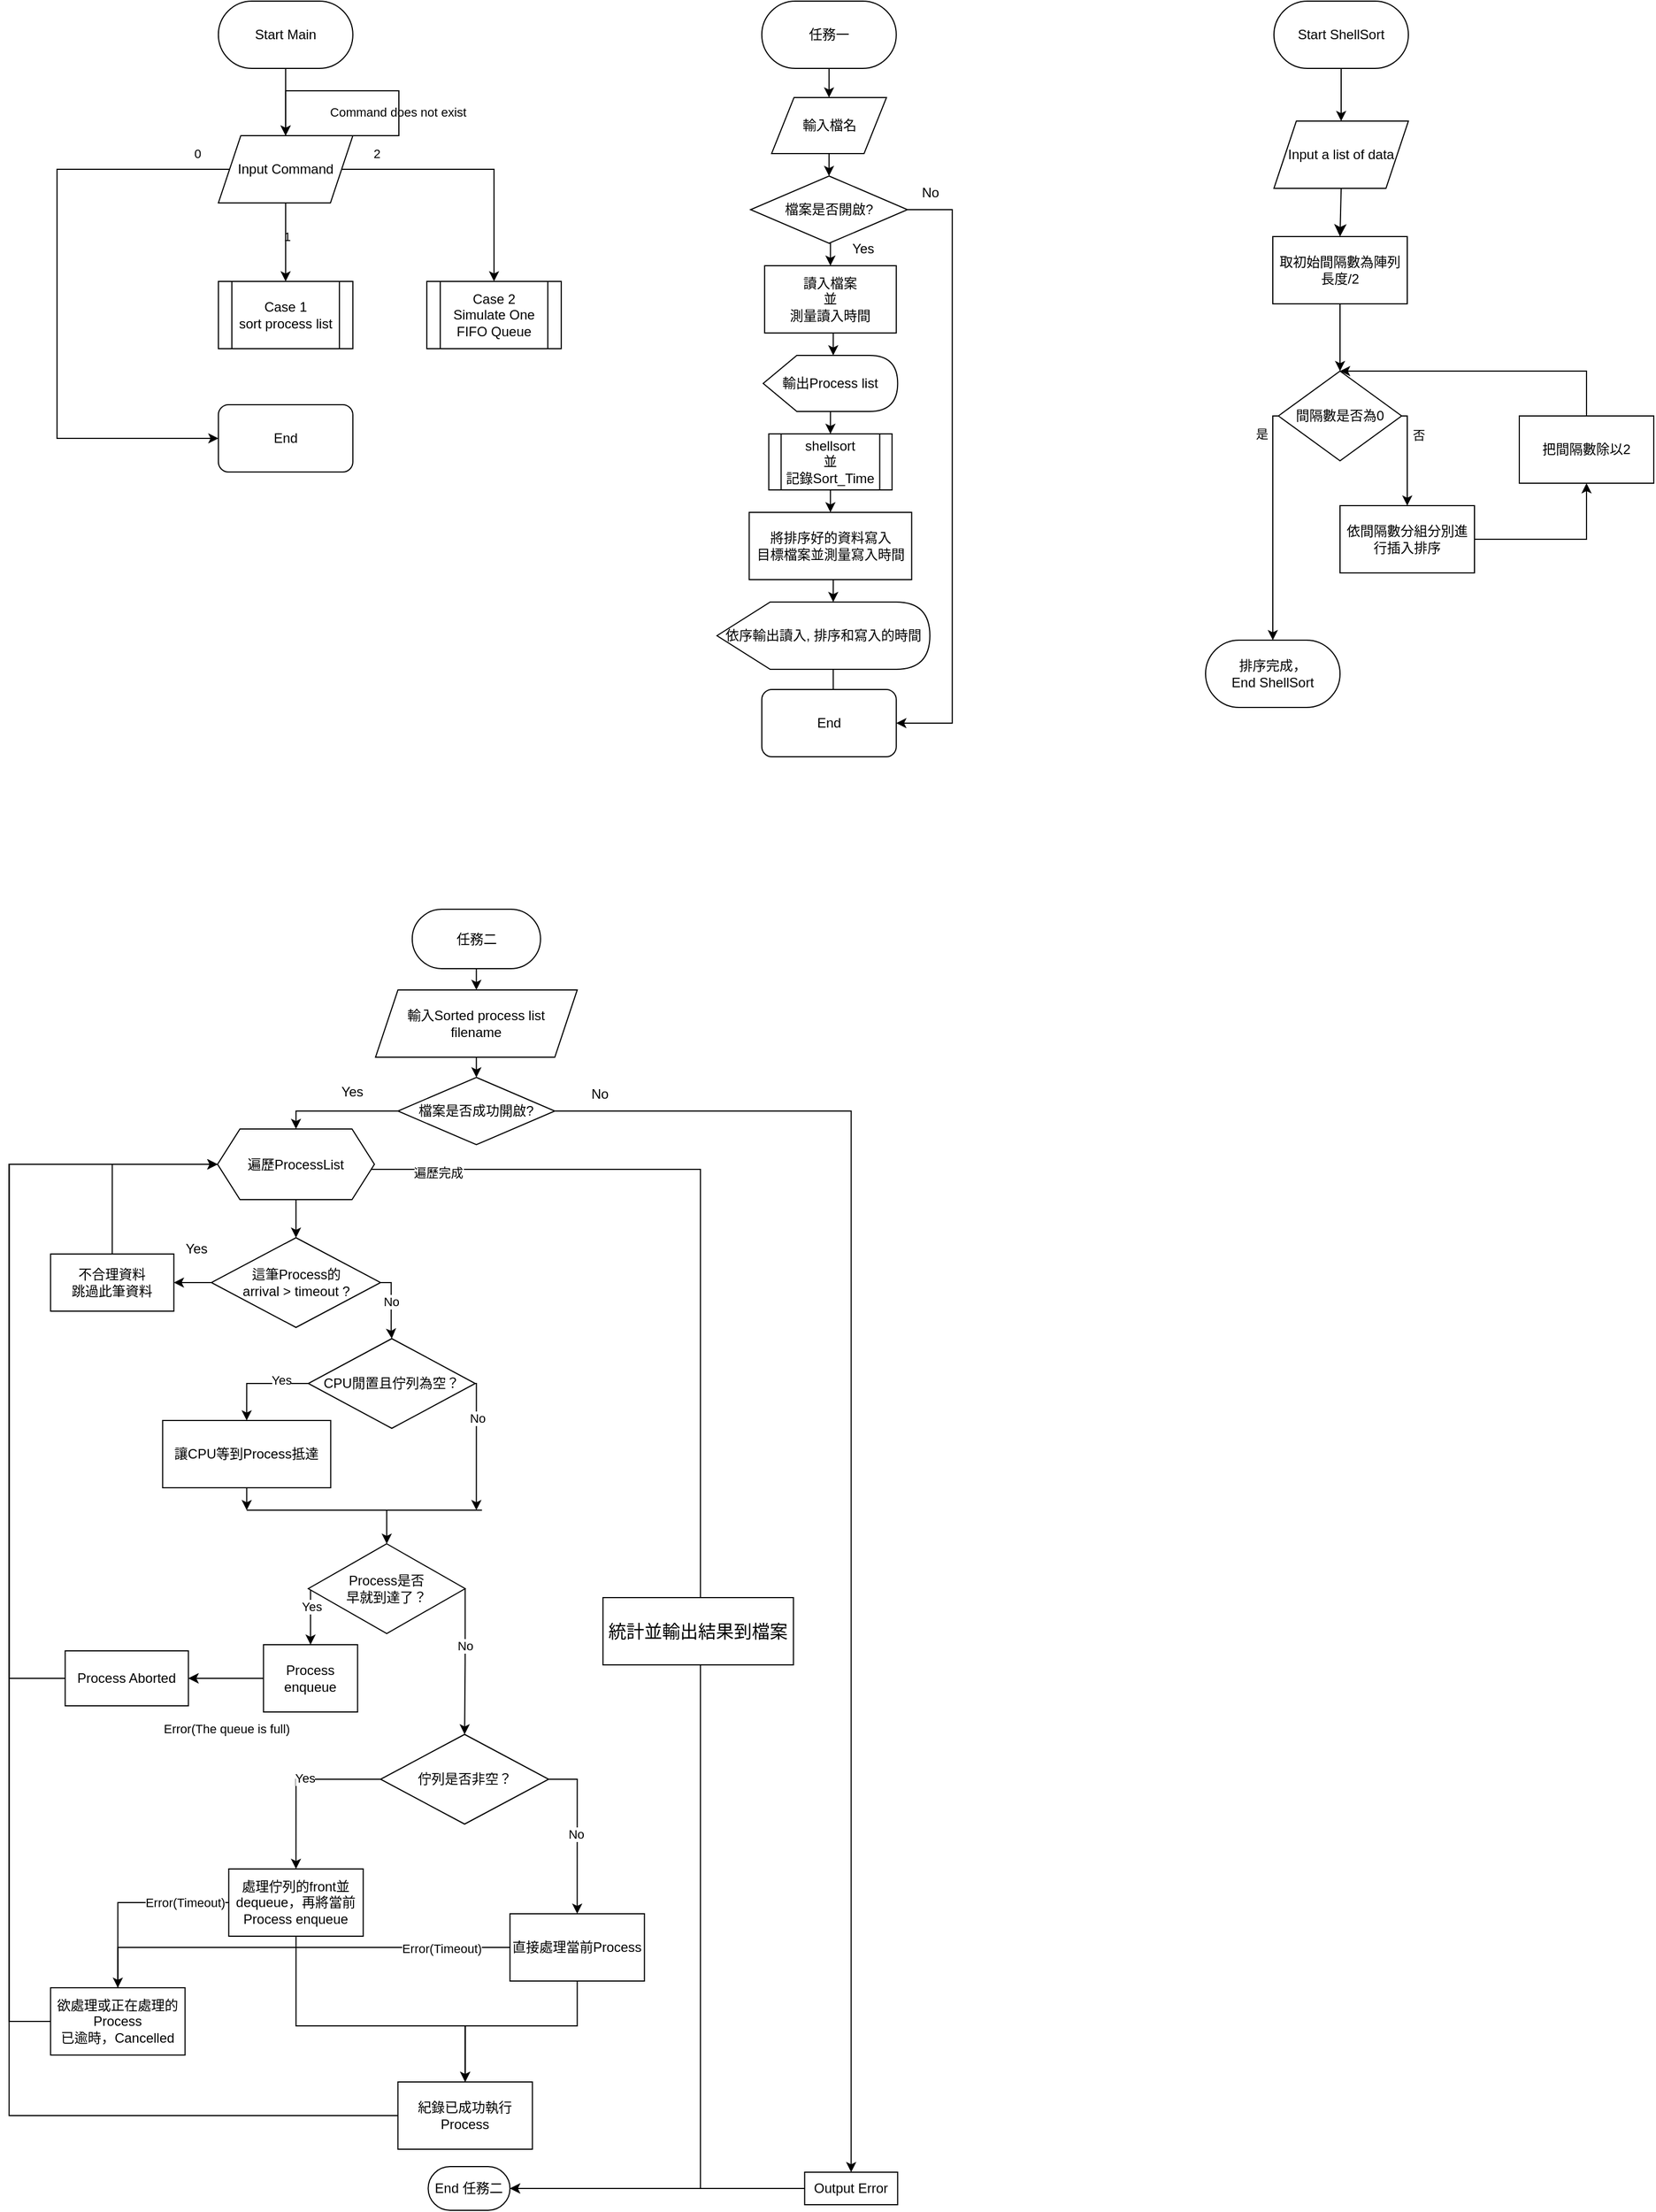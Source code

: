 <mxfile version="22.1.4" type="github">
  <diagram name="第 1 页" id="E0AtgV7Ir-Fn50yhCpMO">
    <mxGraphModel dx="1480" dy="-483" grid="1" gridSize="10" guides="1" tooltips="1" connect="1" arrows="1" fold="1" page="1" pageScale="1" pageWidth="827" pageHeight="1169" math="0" shadow="0">
      <root>
        <mxCell id="0" />
        <mxCell id="1" parent="0" />
        <mxCell id="-Pc0Nn8J1ObWVPzZ8QN1-1" style="edgeStyle=orthogonalEdgeStyle;rounded=0;orthogonalLoop=1;jettySize=auto;html=1;entryX=0.5;entryY=0;entryDx=0;entryDy=0;labelBackgroundColor=none;fontColor=default;" parent="1" source="-Pc0Nn8J1ObWVPzZ8QN1-2" target="-Pc0Nn8J1ObWVPzZ8QN1-7" edge="1">
          <mxGeometry relative="1" as="geometry" />
        </mxCell>
        <mxCell id="-Pc0Nn8J1ObWVPzZ8QN1-2" value="Start Main" style="rounded=1;whiteSpace=wrap;html=1;arcSize=50;labelBackgroundColor=none;" parent="1" vertex="1">
          <mxGeometry x="288.92" y="1200" width="120" height="60" as="geometry" />
        </mxCell>
        <mxCell id="-Pc0Nn8J1ObWVPzZ8QN1-26" style="edgeStyle=orthogonalEdgeStyle;rounded=0;orthogonalLoop=1;jettySize=auto;html=1;entryX=0.5;entryY=0;entryDx=0;entryDy=0;labelBackgroundColor=none;fontColor=default;" parent="1" source="-Pc0Nn8J1ObWVPzZ8QN1-7" target="-Pc0Nn8J1ObWVPzZ8QN1-25" edge="1">
          <mxGeometry relative="1" as="geometry" />
        </mxCell>
        <mxCell id="-Pc0Nn8J1ObWVPzZ8QN1-29" value="1" style="edgeLabel;html=1;align=center;verticalAlign=middle;resizable=0;points=[];labelBackgroundColor=none;" parent="-Pc0Nn8J1ObWVPzZ8QN1-26" vertex="1" connectable="0">
          <mxGeometry x="-0.138" y="1" relative="1" as="geometry">
            <mxPoint as="offset" />
          </mxGeometry>
        </mxCell>
        <mxCell id="-Pc0Nn8J1ObWVPzZ8QN1-27" style="edgeStyle=orthogonalEdgeStyle;rounded=0;orthogonalLoop=1;jettySize=auto;html=1;entryX=0;entryY=0.5;entryDx=0;entryDy=0;labelBackgroundColor=none;fontColor=default;" parent="1" source="-Pc0Nn8J1ObWVPzZ8QN1-7" target="-Pc0Nn8J1ObWVPzZ8QN1-8" edge="1">
          <mxGeometry relative="1" as="geometry">
            <Array as="points">
              <mxPoint x="144.92" y="1350" />
              <mxPoint x="144.92" y="1590" />
            </Array>
          </mxGeometry>
        </mxCell>
        <mxCell id="-Pc0Nn8J1ObWVPzZ8QN1-28" value="0" style="edgeLabel;html=1;align=center;verticalAlign=middle;resizable=0;points=[];labelBackgroundColor=none;" parent="-Pc0Nn8J1ObWVPzZ8QN1-27" vertex="1" connectable="0">
          <mxGeometry x="-0.89" y="4" relative="1" as="geometry">
            <mxPoint y="-18" as="offset" />
          </mxGeometry>
        </mxCell>
        <mxCell id="-Pc0Nn8J1ObWVPzZ8QN1-31" style="edgeStyle=orthogonalEdgeStyle;rounded=0;orthogonalLoop=1;jettySize=auto;html=1;entryX=0.5;entryY=0;entryDx=0;entryDy=0;labelBackgroundColor=none;fontColor=default;" parent="1" source="-Pc0Nn8J1ObWVPzZ8QN1-7" target="-Pc0Nn8J1ObWVPzZ8QN1-30" edge="1">
          <mxGeometry relative="1" as="geometry" />
        </mxCell>
        <mxCell id="-Pc0Nn8J1ObWVPzZ8QN1-32" value="2" style="edgeLabel;html=1;align=center;verticalAlign=middle;resizable=0;points=[];labelBackgroundColor=none;" parent="-Pc0Nn8J1ObWVPzZ8QN1-31" vertex="1" connectable="0">
          <mxGeometry x="-0.73" y="1" relative="1" as="geometry">
            <mxPoint x="-1" y="-13" as="offset" />
          </mxGeometry>
        </mxCell>
        <mxCell id="-Pc0Nn8J1ObWVPzZ8QN1-7" value="Input Command" style="shape=parallelogram;perimeter=parallelogramPerimeter;whiteSpace=wrap;html=1;fixedSize=1;labelBackgroundColor=none;" parent="1" vertex="1">
          <mxGeometry x="288.92" y="1320" width="120" height="60" as="geometry" />
        </mxCell>
        <mxCell id="-Pc0Nn8J1ObWVPzZ8QN1-8" value="End" style="rounded=1;whiteSpace=wrap;html=1;labelBackgroundColor=none;" parent="1" vertex="1">
          <mxGeometry x="288.92" y="1560" width="120" height="60" as="geometry" />
        </mxCell>
        <mxCell id="-Pc0Nn8J1ObWVPzZ8QN1-18" style="edgeStyle=orthogonalEdgeStyle;rounded=0;orthogonalLoop=1;jettySize=auto;html=1;entryX=0.5;entryY=0;entryDx=0;entryDy=0;labelBackgroundColor=none;fontColor=default;exitX=1;exitY=0;exitDx=0;exitDy=0;" parent="1" source="-Pc0Nn8J1ObWVPzZ8QN1-7" target="-Pc0Nn8J1ObWVPzZ8QN1-7" edge="1">
          <mxGeometry relative="1" as="geometry">
            <Array as="points">
              <mxPoint x="450" y="1320" />
              <mxPoint x="450" y="1280" />
              <mxPoint x="349" y="1280" />
            </Array>
          </mxGeometry>
        </mxCell>
        <mxCell id="-Pc0Nn8J1ObWVPzZ8QN1-19" value="Command does not exist" style="edgeLabel;html=1;align=center;verticalAlign=middle;resizable=0;points=[];labelBackgroundColor=none;" parent="-Pc0Nn8J1ObWVPzZ8QN1-18" vertex="1" connectable="0">
          <mxGeometry x="-0.534" y="1" relative="1" as="geometry">
            <mxPoint y="-10" as="offset" />
          </mxGeometry>
        </mxCell>
        <mxCell id="-Pc0Nn8J1ObWVPzZ8QN1-25" value="Case 1&lt;br&gt;sort process list" style="shape=process;whiteSpace=wrap;html=1;backgroundOutline=1;labelBackgroundColor=none;" parent="1" vertex="1">
          <mxGeometry x="288.92" y="1450" width="120" height="60" as="geometry" />
        </mxCell>
        <mxCell id="-Pc0Nn8J1ObWVPzZ8QN1-30" value="Case 2&lt;br&gt;Simulate One FIFO Queue" style="shape=process;whiteSpace=wrap;html=1;backgroundOutline=1;labelBackgroundColor=none;" parent="1" vertex="1">
          <mxGeometry x="474.92" y="1450" width="120" height="60" as="geometry" />
        </mxCell>
        <mxCell id="-Pc0Nn8J1ObWVPzZ8QN1-38" style="edgeStyle=orthogonalEdgeStyle;rounded=0;orthogonalLoop=1;jettySize=auto;html=1;entryX=0.5;entryY=0;entryDx=0;entryDy=0;labelBackgroundColor=none;fontColor=default;" parent="1" source="-Pc0Nn8J1ObWVPzZ8QN1-33" target="-Pc0Nn8J1ObWVPzZ8QN1-34" edge="1">
          <mxGeometry relative="1" as="geometry" />
        </mxCell>
        <mxCell id="-Pc0Nn8J1ObWVPzZ8QN1-33" value="Start ShellSort" style="rounded=1;whiteSpace=wrap;html=1;arcSize=50;labelBackgroundColor=none;" parent="1" vertex="1">
          <mxGeometry x="1231" y="1200" width="120" height="60" as="geometry" />
        </mxCell>
        <mxCell id="mg32Oj_MuEZtL6zg2plJ-2" style="edgeStyle=none;curved=1;rounded=0;orthogonalLoop=1;jettySize=auto;html=1;exitX=0.5;exitY=1;exitDx=0;exitDy=0;entryX=0.5;entryY=0;entryDx=0;entryDy=0;fontSize=12;startSize=8;endSize=8;" edge="1" parent="1" source="-Pc0Nn8J1ObWVPzZ8QN1-34" target="-Pc0Nn8J1ObWVPzZ8QN1-35">
          <mxGeometry relative="1" as="geometry" />
        </mxCell>
        <mxCell id="-Pc0Nn8J1ObWVPzZ8QN1-34" value="Input a list of data" style="shape=parallelogram;perimeter=parallelogramPerimeter;whiteSpace=wrap;html=1;fixedSize=1;labelBackgroundColor=none;" parent="1" vertex="1">
          <mxGeometry x="1231" y="1307" width="120" height="60" as="geometry" />
        </mxCell>
        <mxCell id="-Pc0Nn8J1ObWVPzZ8QN1-40" style="edgeStyle=orthogonalEdgeStyle;rounded=0;orthogonalLoop=1;jettySize=auto;html=1;entryX=0.5;entryY=0;entryDx=0;entryDy=0;labelBackgroundColor=none;fontColor=default;" parent="1" source="-Pc0Nn8J1ObWVPzZ8QN1-35" target="-Pc0Nn8J1ObWVPzZ8QN1-39" edge="1">
          <mxGeometry relative="1" as="geometry" />
        </mxCell>
        <mxCell id="-Pc0Nn8J1ObWVPzZ8QN1-35" value="取初始間隔數為陣列長度/2" style="rounded=0;whiteSpace=wrap;html=1;labelBackgroundColor=none;" parent="1" vertex="1">
          <mxGeometry x="1230" y="1410" width="120" height="60" as="geometry" />
        </mxCell>
        <mxCell id="-Pc0Nn8J1ObWVPzZ8QN1-42" style="edgeStyle=orthogonalEdgeStyle;rounded=0;orthogonalLoop=1;jettySize=auto;html=1;entryX=0.5;entryY=0;entryDx=0;entryDy=0;labelBackgroundColor=none;fontColor=default;" parent="1" source="-Pc0Nn8J1ObWVPzZ8QN1-39" target="-Pc0Nn8J1ObWVPzZ8QN1-41" edge="1">
          <mxGeometry relative="1" as="geometry">
            <Array as="points">
              <mxPoint x="1350" y="1570" />
            </Array>
          </mxGeometry>
        </mxCell>
        <mxCell id="-Pc0Nn8J1ObWVPzZ8QN1-46" value="否" style="edgeLabel;html=1;align=center;verticalAlign=middle;resizable=0;points=[];labelBackgroundColor=none;" parent="-Pc0Nn8J1ObWVPzZ8QN1-42" vertex="1" connectable="0">
          <mxGeometry x="-0.156" y="1" relative="1" as="geometry">
            <mxPoint x="9" y="-14" as="offset" />
          </mxGeometry>
        </mxCell>
        <mxCell id="-Pc0Nn8J1ObWVPzZ8QN1-48" style="edgeStyle=orthogonalEdgeStyle;rounded=0;orthogonalLoop=1;jettySize=auto;html=1;entryX=0.5;entryY=0;entryDx=0;entryDy=0;labelBackgroundColor=none;fontColor=default;" parent="1" source="-Pc0Nn8J1ObWVPzZ8QN1-39" target="-Pc0Nn8J1ObWVPzZ8QN1-47" edge="1">
          <mxGeometry relative="1" as="geometry">
            <Array as="points">
              <mxPoint x="1230" y="1570" />
            </Array>
          </mxGeometry>
        </mxCell>
        <mxCell id="-Pc0Nn8J1ObWVPzZ8QN1-49" value="是" style="edgeLabel;html=1;align=center;verticalAlign=middle;resizable=0;points=[];labelBackgroundColor=none;" parent="-Pc0Nn8J1ObWVPzZ8QN1-48" vertex="1" connectable="0">
          <mxGeometry x="-0.725" y="2" relative="1" as="geometry">
            <mxPoint x="-12" y="-7" as="offset" />
          </mxGeometry>
        </mxCell>
        <mxCell id="-Pc0Nn8J1ObWVPzZ8QN1-39" value="間隔數是否為0" style="rhombus;whiteSpace=wrap;html=1;labelBackgroundColor=none;" parent="1" vertex="1">
          <mxGeometry x="1235" y="1530" width="110" height="80" as="geometry" />
        </mxCell>
        <mxCell id="-Pc0Nn8J1ObWVPzZ8QN1-50" style="edgeStyle=orthogonalEdgeStyle;rounded=0;orthogonalLoop=1;jettySize=auto;html=1;entryX=0.5;entryY=1;entryDx=0;entryDy=0;labelBackgroundColor=none;fontColor=default;" parent="1" source="-Pc0Nn8J1ObWVPzZ8QN1-41" target="-Pc0Nn8J1ObWVPzZ8QN1-43" edge="1">
          <mxGeometry relative="1" as="geometry" />
        </mxCell>
        <mxCell id="-Pc0Nn8J1ObWVPzZ8QN1-41" value="依間隔數分組分別進行插入排序" style="rounded=0;whiteSpace=wrap;html=1;labelBackgroundColor=none;" parent="1" vertex="1">
          <mxGeometry x="1290" y="1650" width="120" height="60" as="geometry" />
        </mxCell>
        <mxCell id="-Pc0Nn8J1ObWVPzZ8QN1-45" style="edgeStyle=orthogonalEdgeStyle;rounded=0;orthogonalLoop=1;jettySize=auto;html=1;entryX=0.5;entryY=0;entryDx=0;entryDy=0;labelBackgroundColor=none;fontColor=default;" parent="1" source="-Pc0Nn8J1ObWVPzZ8QN1-43" target="-Pc0Nn8J1ObWVPzZ8QN1-39" edge="1">
          <mxGeometry relative="1" as="geometry">
            <Array as="points">
              <mxPoint x="1510" y="1530" />
            </Array>
          </mxGeometry>
        </mxCell>
        <mxCell id="-Pc0Nn8J1ObWVPzZ8QN1-43" value="把間隔數除以2" style="rounded=0;whiteSpace=wrap;html=1;labelBackgroundColor=none;" parent="1" vertex="1">
          <mxGeometry x="1450" y="1570" width="120" height="60" as="geometry" />
        </mxCell>
        <mxCell id="-Pc0Nn8J1ObWVPzZ8QN1-47" value="排序完成，&lt;br&gt;End ShellSort" style="rounded=1;whiteSpace=wrap;html=1;arcSize=50;labelBackgroundColor=none;" parent="1" vertex="1">
          <mxGeometry x="1170" y="1770" width="120" height="60" as="geometry" />
        </mxCell>
        <mxCell id="DZiwo2btE5vZsc1szeUf-3" style="edgeStyle=orthogonalEdgeStyle;rounded=0;orthogonalLoop=1;jettySize=auto;html=1;exitX=0.5;exitY=1;exitDx=0;exitDy=0;entryX=0.5;entryY=0;entryDx=0;entryDy=0;labelBackgroundColor=none;fontColor=default;" parent="1" source="DZiwo2btE5vZsc1szeUf-1" target="DZiwo2btE5vZsc1szeUf-2" edge="1">
          <mxGeometry relative="1" as="geometry" />
        </mxCell>
        <mxCell id="DZiwo2btE5vZsc1szeUf-1" value="任務二" style="rounded=1;whiteSpace=wrap;html=1;arcSize=50;labelBackgroundColor=none;" parent="1" vertex="1">
          <mxGeometry x="461.92" y="2010" width="114.5" height="53" as="geometry" />
        </mxCell>
        <mxCell id="DZiwo2btE5vZsc1szeUf-140" style="edgeStyle=orthogonalEdgeStyle;rounded=0;orthogonalLoop=1;jettySize=auto;html=1;exitX=0.5;exitY=1;exitDx=0;exitDy=0;entryX=0.5;entryY=0;entryDx=0;entryDy=0;labelBackgroundColor=none;fontColor=default;" parent="1" source="DZiwo2btE5vZsc1szeUf-2" target="DZiwo2btE5vZsc1szeUf-146" edge="1">
          <mxGeometry relative="1" as="geometry">
            <mxPoint x="519.17" y="2105" as="targetPoint" />
          </mxGeometry>
        </mxCell>
        <mxCell id="DZiwo2btE5vZsc1szeUf-2" value="輸入Sorted process list&lt;br&gt;filename" style="shape=parallelogram;perimeter=parallelogramPerimeter;whiteSpace=wrap;html=1;fixedSize=1;labelBackgroundColor=none;" parent="1" vertex="1">
          <mxGeometry x="429.17" y="2082" width="180" height="60" as="geometry" />
        </mxCell>
        <mxCell id="DZiwo2btE5vZsc1szeUf-6" style="edgeStyle=orthogonalEdgeStyle;rounded=0;orthogonalLoop=1;jettySize=auto;html=1;exitX=0.5;exitY=1;exitDx=0;exitDy=0;entryX=0.5;entryY=0;entryDx=0;entryDy=0;labelBackgroundColor=none;fontColor=default;" parent="1" source="DZiwo2btE5vZsc1szeUf-4" edge="1">
          <mxGeometry relative="1" as="geometry">
            <mxPoint x="833.92" y="1286" as="targetPoint" />
          </mxGeometry>
        </mxCell>
        <mxCell id="DZiwo2btE5vZsc1szeUf-4" value="任務一" style="rounded=1;whiteSpace=wrap;html=1;arcSize=50;labelBackgroundColor=none;" parent="1" vertex="1">
          <mxGeometry x="773.92" y="1200" width="120" height="60" as="geometry" />
        </mxCell>
        <mxCell id="DZiwo2btE5vZsc1szeUf-19" style="edgeStyle=orthogonalEdgeStyle;rounded=0;orthogonalLoop=1;jettySize=auto;html=1;exitX=0.5;exitY=1;exitDx=0;exitDy=0;entryX=0.5;entryY=0;entryDx=0;entryDy=0;labelBackgroundColor=none;fontColor=default;" parent="1" edge="1">
          <mxGeometry relative="1" as="geometry">
            <mxPoint x="833.92" y="1336" as="sourcePoint" />
            <mxPoint x="833.92" y="1356" as="targetPoint" />
          </mxGeometry>
        </mxCell>
        <mxCell id="DZiwo2btE5vZsc1szeUf-38" value="讀入檔案&lt;br&gt;並&lt;br&gt;測量讀入時間" style="rounded=0;whiteSpace=wrap;html=1;labelBackgroundColor=none;" parent="1" vertex="1">
          <mxGeometry x="776.42" y="1436" width="117.5" height="60" as="geometry" />
        </mxCell>
        <mxCell id="DZiwo2btE5vZsc1szeUf-172" style="edgeStyle=orthogonalEdgeStyle;rounded=0;orthogonalLoop=1;jettySize=auto;html=1;exitX=0;exitY=0;exitDx=62.5;exitDy=50;exitPerimeter=0;entryX=0.5;entryY=0;entryDx=0;entryDy=0;labelBackgroundColor=none;fontColor=default;" parent="1" source="DZiwo2btE5vZsc1szeUf-51" target="DZiwo2btE5vZsc1szeUf-104" edge="1">
          <mxGeometry relative="1" as="geometry" />
        </mxCell>
        <mxCell id="DZiwo2btE5vZsc1szeUf-51" value="輸出Process list" style="shape=display;whiteSpace=wrap;html=1;labelBackgroundColor=none;" parent="1" vertex="1">
          <mxGeometry x="775.17" y="1516" width="120" height="50" as="geometry" />
        </mxCell>
        <mxCell id="DZiwo2btE5vZsc1szeUf-77" value="將排序好的資料寫入&lt;br&gt;目標檔案並測量寫入時間" style="rounded=0;whiteSpace=wrap;html=1;labelBackgroundColor=none;" parent="1" vertex="1">
          <mxGeometry x="762.67" y="1656" width="145" height="60" as="geometry" />
        </mxCell>
        <mxCell id="DZiwo2btE5vZsc1szeUf-175" style="edgeStyle=orthogonalEdgeStyle;rounded=0;orthogonalLoop=1;jettySize=auto;html=1;exitX=0;exitY=0;exitDx=103.75;exitDy=60;exitPerimeter=0;labelBackgroundColor=none;fontColor=default;" parent="1" source="DZiwo2btE5vZsc1szeUf-81" target="DZiwo2btE5vZsc1szeUf-86" edge="1">
          <mxGeometry relative="1" as="geometry" />
        </mxCell>
        <mxCell id="DZiwo2btE5vZsc1szeUf-81" value="依序輸出讀入, 排序和寫入的時間" style="shape=display;whiteSpace=wrap;html=1;labelBackgroundColor=none;" parent="1" vertex="1">
          <mxGeometry x="733.92" y="1736" width="190" height="60" as="geometry" />
        </mxCell>
        <mxCell id="DZiwo2btE5vZsc1szeUf-86" value="End" style="rounded=1;whiteSpace=wrap;html=1;labelBackgroundColor=none;" parent="1" vertex="1">
          <mxGeometry x="773.92" y="1814" width="120" height="60" as="geometry" />
        </mxCell>
        <mxCell id="DZiwo2btE5vZsc1szeUf-94" value="輸入檔名" style="shape=parallelogram;perimeter=parallelogramPerimeter;whiteSpace=wrap;html=1;fixedSize=1;labelBackgroundColor=none;" parent="1" vertex="1">
          <mxGeometry x="782.67" y="1286" width="102.5" height="50" as="geometry" />
        </mxCell>
        <mxCell id="DZiwo2btE5vZsc1szeUf-125" style="edgeStyle=orthogonalEdgeStyle;rounded=0;orthogonalLoop=1;jettySize=auto;html=1;exitX=0.5;exitY=1;exitDx=0;exitDy=0;entryX=0.5;entryY=0;entryDx=0;entryDy=0;labelBackgroundColor=none;fontColor=default;" parent="1" source="DZiwo2btE5vZsc1szeUf-98" target="DZiwo2btE5vZsc1szeUf-38" edge="1">
          <mxGeometry relative="1" as="geometry" />
        </mxCell>
        <mxCell id="DZiwo2btE5vZsc1szeUf-176" style="edgeStyle=orthogonalEdgeStyle;rounded=0;orthogonalLoop=1;jettySize=auto;html=1;exitX=1;exitY=0.5;exitDx=0;exitDy=0;entryX=1;entryY=0.5;entryDx=0;entryDy=0;labelBackgroundColor=none;fontColor=default;" parent="1" source="DZiwo2btE5vZsc1szeUf-98" target="DZiwo2btE5vZsc1szeUf-86" edge="1">
          <mxGeometry relative="1" as="geometry">
            <Array as="points">
              <mxPoint x="943.92" y="1386" />
              <mxPoint x="943.92" y="1844" />
            </Array>
          </mxGeometry>
        </mxCell>
        <mxCell id="DZiwo2btE5vZsc1szeUf-98" value="檔案是否開啟?" style="rhombus;whiteSpace=wrap;html=1;labelBackgroundColor=none;" parent="1" vertex="1">
          <mxGeometry x="763.92" y="1356" width="140" height="60" as="geometry" />
        </mxCell>
        <mxCell id="DZiwo2btE5vZsc1szeUf-173" style="edgeStyle=orthogonalEdgeStyle;rounded=0;orthogonalLoop=1;jettySize=auto;html=1;exitX=0.5;exitY=1;exitDx=0;exitDy=0;entryX=0.5;entryY=0;entryDx=0;entryDy=0;labelBackgroundColor=none;fontColor=default;" parent="1" source="DZiwo2btE5vZsc1szeUf-104" target="DZiwo2btE5vZsc1szeUf-77" edge="1">
          <mxGeometry relative="1" as="geometry" />
        </mxCell>
        <mxCell id="DZiwo2btE5vZsc1szeUf-104" value="shellsort&lt;br&gt;並&lt;br&gt;記錄Sort_Time" style="shape=process;whiteSpace=wrap;html=1;backgroundOutline=1;labelBackgroundColor=none;" parent="1" vertex="1">
          <mxGeometry x="780.17" y="1586" width="110" height="50" as="geometry" />
        </mxCell>
        <mxCell id="DZiwo2btE5vZsc1szeUf-120" value="No" style="text;html=1;align=center;verticalAlign=middle;resizable=0;points=[];autosize=1;strokeColor=none;fillColor=none;labelBackgroundColor=none;" parent="1" vertex="1">
          <mxGeometry x="903.92" y="1356" width="40" height="30" as="geometry" />
        </mxCell>
        <mxCell id="DZiwo2btE5vZsc1szeUf-126" value="Yes" style="text;html=1;align=center;verticalAlign=middle;resizable=0;points=[];autosize=1;strokeColor=none;fillColor=none;labelBackgroundColor=none;" parent="1" vertex="1">
          <mxGeometry x="843.92" y="1406" width="40" height="30" as="geometry" />
        </mxCell>
        <mxCell id="_ANZp4icsxU3TWcwBYbb-57" style="edgeStyle=orthogonalEdgeStyle;rounded=0;orthogonalLoop=1;jettySize=auto;html=1;entryX=0.5;entryY=0;entryDx=0;entryDy=0;" parent="1" source="DZiwo2btE5vZsc1szeUf-146" target="DZiwo2btE5vZsc1szeUf-189" edge="1">
          <mxGeometry relative="1" as="geometry">
            <Array as="points">
              <mxPoint x="358.17" y="2190" />
            </Array>
          </mxGeometry>
        </mxCell>
        <mxCell id="DZiwo2btE5vZsc1szeUf-146" value="檔案是否成功開啟?" style="rhombus;whiteSpace=wrap;html=1;labelBackgroundColor=none;" parent="1" vertex="1">
          <mxGeometry x="449.17" y="2160" width="140" height="60" as="geometry" />
        </mxCell>
        <mxCell id="DZiwo2btE5vZsc1szeUf-163" style="edgeStyle=orthogonalEdgeStyle;rounded=0;orthogonalLoop=1;jettySize=auto;html=1;exitX=0.5;exitY=1;exitDx=0;exitDy=0;entryX=0;entryY=0;entryDx=62.5;entryDy=0;entryPerimeter=0;labelBackgroundColor=none;fontColor=default;" parent="1" source="DZiwo2btE5vZsc1szeUf-38" target="DZiwo2btE5vZsc1szeUf-51" edge="1">
          <mxGeometry relative="1" as="geometry" />
        </mxCell>
        <mxCell id="DZiwo2btE5vZsc1szeUf-174" style="edgeStyle=orthogonalEdgeStyle;rounded=0;orthogonalLoop=1;jettySize=auto;html=1;exitX=0.5;exitY=1;exitDx=0;exitDy=0;entryX=0;entryY=0;entryDx=103.75;entryDy=0;entryPerimeter=0;labelBackgroundColor=none;fontColor=default;" parent="1" source="DZiwo2btE5vZsc1szeUf-77" target="DZiwo2btE5vZsc1szeUf-81" edge="1">
          <mxGeometry relative="1" as="geometry" />
        </mxCell>
        <mxCell id="DZiwo2btE5vZsc1szeUf-177" value="Yes" style="text;html=1;align=center;verticalAlign=middle;resizable=0;points=[];autosize=1;strokeColor=none;fillColor=none;labelBackgroundColor=none;" parent="1" vertex="1">
          <mxGeometry x="388.17" y="2158" width="40" height="30" as="geometry" />
        </mxCell>
        <mxCell id="DZiwo2btE5vZsc1szeUf-194" style="edgeStyle=orthogonalEdgeStyle;rounded=0;orthogonalLoop=1;jettySize=auto;html=1;exitX=0.5;exitY=1;exitDx=0;exitDy=0;entryX=0.5;entryY=0;entryDx=0;entryDy=0;labelBackgroundColor=none;fontColor=default;" parent="1" source="DZiwo2btE5vZsc1szeUf-189" target="DZiwo2btE5vZsc1szeUf-191" edge="1">
          <mxGeometry relative="1" as="geometry" />
        </mxCell>
        <mxCell id="_ANZp4icsxU3TWcwBYbb-55" style="edgeStyle=orthogonalEdgeStyle;rounded=0;orthogonalLoop=1;jettySize=auto;html=1;entryX=1;entryY=0.5;entryDx=0;entryDy=0;" parent="1" source="DZiwo2btE5vZsc1szeUf-189" target="_ANZp4icsxU3TWcwBYbb-1" edge="1">
          <mxGeometry relative="1" as="geometry">
            <mxPoint x="799.17" y="3106.833" as="targetPoint" />
            <Array as="points">
              <mxPoint x="719.17" y="2242" />
              <mxPoint x="719.17" y="3151" />
            </Array>
          </mxGeometry>
        </mxCell>
        <mxCell id="_ANZp4icsxU3TWcwBYbb-56" value="遍歷完成" style="edgeLabel;html=1;align=center;verticalAlign=middle;resizable=0;points=[];" parent="_ANZp4icsxU3TWcwBYbb-55" vertex="1" connectable="0">
          <mxGeometry x="-0.913" y="-3" relative="1" as="geometry">
            <mxPoint as="offset" />
          </mxGeometry>
        </mxCell>
        <mxCell id="DZiwo2btE5vZsc1szeUf-189" value="遍歷ProcessList" style="shape=hexagon;perimeter=hexagonPerimeter2;whiteSpace=wrap;html=1;fixedSize=1;labelBackgroundColor=none;" parent="1" vertex="1">
          <mxGeometry x="288.17" y="2206" width="140" height="63" as="geometry" />
        </mxCell>
        <mxCell id="DZiwo2btE5vZsc1szeUf-201" style="edgeStyle=orthogonalEdgeStyle;rounded=0;orthogonalLoop=1;jettySize=auto;html=1;exitX=0;exitY=0.5;exitDx=0;exitDy=0;entryX=1;entryY=0.5;entryDx=0;entryDy=0;labelBackgroundColor=none;fontColor=default;" parent="1" source="DZiwo2btE5vZsc1szeUf-191" target="DZiwo2btE5vZsc1szeUf-197" edge="1">
          <mxGeometry relative="1" as="geometry" />
        </mxCell>
        <mxCell id="_ANZp4icsxU3TWcwBYbb-7" style="edgeStyle=orthogonalEdgeStyle;rounded=0;orthogonalLoop=1;jettySize=auto;html=1;entryX=0.5;entryY=0;entryDx=0;entryDy=0;exitX=1;exitY=0.5;exitDx=0;exitDy=0;" parent="1" source="DZiwo2btE5vZsc1szeUf-191" target="_ANZp4icsxU3TWcwBYbb-6" edge="1">
          <mxGeometry relative="1" as="geometry">
            <Array as="points">
              <mxPoint x="443.17" y="2343" />
              <mxPoint x="443.17" y="2386" />
              <mxPoint x="444.17" y="2386" />
            </Array>
          </mxGeometry>
        </mxCell>
        <mxCell id="_ANZp4icsxU3TWcwBYbb-58" value="No" style="edgeLabel;html=1;align=center;verticalAlign=middle;resizable=0;points=[];" parent="_ANZp4icsxU3TWcwBYbb-7" vertex="1" connectable="0">
          <mxGeometry x="-0.116" relative="1" as="geometry">
            <mxPoint as="offset" />
          </mxGeometry>
        </mxCell>
        <mxCell id="DZiwo2btE5vZsc1szeUf-191" value="這筆Process的&lt;br&gt;arrival &amp;gt; timeout ?" style="rhombus;whiteSpace=wrap;html=1;labelBackgroundColor=none;" parent="1" vertex="1">
          <mxGeometry x="282.67" y="2303" width="151" height="80" as="geometry" />
        </mxCell>
        <mxCell id="DZiwo2btE5vZsc1szeUf-193" value="" style="edgeStyle=orthogonalEdgeStyle;rounded=0;orthogonalLoop=1;jettySize=auto;html=1;exitX=1;exitY=0.5;exitDx=0;exitDy=0;labelBackgroundColor=none;fontColor=default;entryX=0.5;entryY=0;entryDx=0;entryDy=0;" parent="1" source="DZiwo2btE5vZsc1szeUf-146" target="_ANZp4icsxU3TWcwBYbb-2" edge="1">
          <mxGeometry relative="1" as="geometry">
            <mxPoint x="659.17" y="2135.421" as="targetPoint" />
            <mxPoint x="589.17" y="2135" as="sourcePoint" />
          </mxGeometry>
        </mxCell>
        <mxCell id="DZiwo2btE5vZsc1szeUf-178" value="No" style="text;html=1;align=center;verticalAlign=middle;resizable=0;points=[];autosize=1;strokeColor=none;fillColor=none;labelBackgroundColor=none;" parent="1" vertex="1">
          <mxGeometry x="609.17" y="2160" width="40" height="30" as="geometry" />
        </mxCell>
        <mxCell id="DZiwo2btE5vZsc1szeUf-196" value="Yes" style="text;html=1;align=center;verticalAlign=middle;resizable=0;points=[];autosize=1;strokeColor=none;fillColor=none;labelBackgroundColor=none;" parent="1" vertex="1">
          <mxGeometry x="249.17" y="2297.5" width="40" height="30" as="geometry" />
        </mxCell>
        <mxCell id="DZiwo2btE5vZsc1szeUf-199" style="edgeStyle=orthogonalEdgeStyle;rounded=0;orthogonalLoop=1;jettySize=auto;html=1;exitX=0.5;exitY=0;exitDx=0;exitDy=0;entryX=0;entryY=0.5;entryDx=0;entryDy=0;labelBackgroundColor=none;fontColor=default;" parent="1" source="DZiwo2btE5vZsc1szeUf-197" target="DZiwo2btE5vZsc1szeUf-189" edge="1">
          <mxGeometry relative="1" as="geometry" />
        </mxCell>
        <mxCell id="DZiwo2btE5vZsc1szeUf-197" value="不合理資料&lt;br&gt;跳過此筆資料" style="whiteSpace=wrap;html=1;labelBackgroundColor=none;" parent="1" vertex="1">
          <mxGeometry x="139.17" y="2317.5" width="110" height="51" as="geometry" />
        </mxCell>
        <mxCell id="_ANZp4icsxU3TWcwBYbb-25" style="edgeStyle=orthogonalEdgeStyle;rounded=0;orthogonalLoop=1;jettySize=auto;html=1;" parent="1" source="DZiwo2btE5vZsc1szeUf-206" edge="1">
          <mxGeometry relative="1" as="geometry">
            <mxPoint x="314.17" y="2546" as="targetPoint" />
          </mxGeometry>
        </mxCell>
        <mxCell id="DZiwo2btE5vZsc1szeUf-206" value="讓CPU等到Process抵達" style="whiteSpace=wrap;html=1;labelBackgroundColor=none;" parent="1" vertex="1">
          <mxGeometry x="239.17" y="2466" width="150" height="60" as="geometry" />
        </mxCell>
        <mxCell id="_ANZp4icsxU3TWcwBYbb-1" value="End 任務二" style="rounded=1;whiteSpace=wrap;html=1;arcSize=50;" parent="1" vertex="1">
          <mxGeometry x="476.17" y="3131.5" width="73" height="39" as="geometry" />
        </mxCell>
        <mxCell id="_ANZp4icsxU3TWcwBYbb-4" style="edgeStyle=orthogonalEdgeStyle;rounded=0;orthogonalLoop=1;jettySize=auto;html=1;entryX=1;entryY=0.5;entryDx=0;entryDy=0;" parent="1" source="_ANZp4icsxU3TWcwBYbb-2" target="_ANZp4icsxU3TWcwBYbb-1" edge="1">
          <mxGeometry relative="1" as="geometry" />
        </mxCell>
        <mxCell id="_ANZp4icsxU3TWcwBYbb-2" value="Output Error" style="rounded=0;whiteSpace=wrap;html=1;" parent="1" vertex="1">
          <mxGeometry x="812.17" y="3136.5" width="83" height="29" as="geometry" />
        </mxCell>
        <mxCell id="_ANZp4icsxU3TWcwBYbb-8" style="edgeStyle=orthogonalEdgeStyle;rounded=0;orthogonalLoop=1;jettySize=auto;html=1;entryX=0.5;entryY=0;entryDx=0;entryDy=0;" parent="1" source="_ANZp4icsxU3TWcwBYbb-6" target="DZiwo2btE5vZsc1szeUf-206" edge="1">
          <mxGeometry relative="1" as="geometry">
            <Array as="points">
              <mxPoint x="314.17" y="2433" />
            </Array>
          </mxGeometry>
        </mxCell>
        <mxCell id="_ANZp4icsxU3TWcwBYbb-9" value="Yes" style="edgeLabel;html=1;align=center;verticalAlign=middle;resizable=0;points=[];" parent="_ANZp4icsxU3TWcwBYbb-8" vertex="1" connectable="0">
          <mxGeometry x="-0.46" y="-3" relative="1" as="geometry">
            <mxPoint as="offset" />
          </mxGeometry>
        </mxCell>
        <mxCell id="_ANZp4icsxU3TWcwBYbb-24" style="edgeStyle=orthogonalEdgeStyle;rounded=0;orthogonalLoop=1;jettySize=auto;html=1;" parent="1" source="_ANZp4icsxU3TWcwBYbb-6" edge="1">
          <mxGeometry relative="1" as="geometry">
            <mxPoint x="519.17" y="2546" as="targetPoint" />
            <Array as="points">
              <mxPoint x="519.17" y="2433" />
            </Array>
          </mxGeometry>
        </mxCell>
        <mxCell id="_ANZp4icsxU3TWcwBYbb-26" value="No" style="edgeLabel;html=1;align=center;verticalAlign=middle;resizable=0;points=[];" parent="_ANZp4icsxU3TWcwBYbb-24" vertex="1" connectable="0">
          <mxGeometry x="-0.435" y="1" relative="1" as="geometry">
            <mxPoint as="offset" />
          </mxGeometry>
        </mxCell>
        <mxCell id="_ANZp4icsxU3TWcwBYbb-6" value="CPU閒置且佇列為空？" style="rhombus;whiteSpace=wrap;html=1;" parent="1" vertex="1">
          <mxGeometry x="369.17" y="2393" width="149" height="80" as="geometry" />
        </mxCell>
        <mxCell id="_ANZp4icsxU3TWcwBYbb-21" style="edgeStyle=orthogonalEdgeStyle;rounded=0;orthogonalLoop=1;jettySize=auto;html=1;entryX=0.5;entryY=0;entryDx=0;entryDy=0;" parent="1" source="_ANZp4icsxU3TWcwBYbb-10" target="_ANZp4icsxU3TWcwBYbb-12" edge="1">
          <mxGeometry relative="1" as="geometry">
            <Array as="points">
              <mxPoint x="371.17" y="2604" />
            </Array>
          </mxGeometry>
        </mxCell>
        <mxCell id="_ANZp4icsxU3TWcwBYbb-22" value="Yes" style="edgeLabel;html=1;align=center;verticalAlign=middle;resizable=0;points=[];" parent="_ANZp4icsxU3TWcwBYbb-21" vertex="1" connectable="0">
          <mxGeometry x="-0.409" y="1" relative="1" as="geometry">
            <mxPoint as="offset" />
          </mxGeometry>
        </mxCell>
        <mxCell id="_ANZp4icsxU3TWcwBYbb-59" style="edgeStyle=orthogonalEdgeStyle;rounded=0;orthogonalLoop=1;jettySize=auto;html=1;entryX=0.5;entryY=0;entryDx=0;entryDy=0;" parent="1" source="_ANZp4icsxU3TWcwBYbb-10" target="_ANZp4icsxU3TWcwBYbb-28" edge="1">
          <mxGeometry relative="1" as="geometry">
            <Array as="points">
              <mxPoint x="509.17" y="2682" />
              <mxPoint x="509.17" y="2682" />
            </Array>
          </mxGeometry>
        </mxCell>
        <mxCell id="_ANZp4icsxU3TWcwBYbb-60" value="No" style="edgeLabel;html=1;align=center;verticalAlign=middle;resizable=0;points=[];" parent="_ANZp4icsxU3TWcwBYbb-59" vertex="1" connectable="0">
          <mxGeometry x="-0.214" relative="1" as="geometry">
            <mxPoint as="offset" />
          </mxGeometry>
        </mxCell>
        <mxCell id="_ANZp4icsxU3TWcwBYbb-10" value="Process是否&lt;br&gt;早就到達了？" style="rhombus;whiteSpace=wrap;html=1;" parent="1" vertex="1">
          <mxGeometry x="369.17" y="2576" width="140" height="80" as="geometry" />
        </mxCell>
        <mxCell id="_ANZp4icsxU3TWcwBYbb-17" style="edgeStyle=orthogonalEdgeStyle;rounded=0;orthogonalLoop=1;jettySize=auto;html=1;entryX=1;entryY=0.5;entryDx=0;entryDy=0;" parent="1" source="_ANZp4icsxU3TWcwBYbb-12" target="_ANZp4icsxU3TWcwBYbb-16" edge="1">
          <mxGeometry relative="1" as="geometry" />
        </mxCell>
        <mxCell id="_ANZp4icsxU3TWcwBYbb-18" value="Error(The queue is full)" style="edgeLabel;html=1;align=center;verticalAlign=middle;resizable=0;points=[];" parent="_ANZp4icsxU3TWcwBYbb-17" vertex="1" connectable="0">
          <mxGeometry x="-0.147" y="1" relative="1" as="geometry">
            <mxPoint x="-5" y="44" as="offset" />
          </mxGeometry>
        </mxCell>
        <mxCell id="_ANZp4icsxU3TWcwBYbb-19" value="" style="edgeStyle=orthogonalEdgeStyle;rounded=0;orthogonalLoop=1;jettySize=auto;html=1;" parent="1" source="_ANZp4icsxU3TWcwBYbb-12" target="_ANZp4icsxU3TWcwBYbb-16" edge="1">
          <mxGeometry relative="1" as="geometry" />
        </mxCell>
        <mxCell id="_ANZp4icsxU3TWcwBYbb-12" value="Process enqueue" style="rounded=0;whiteSpace=wrap;html=1;" parent="1" vertex="1">
          <mxGeometry x="329.17" y="2666" width="84" height="60" as="geometry" />
        </mxCell>
        <mxCell id="_ANZp4icsxU3TWcwBYbb-20" style="edgeStyle=orthogonalEdgeStyle;rounded=0;orthogonalLoop=1;jettySize=auto;html=1;entryX=0;entryY=0.5;entryDx=0;entryDy=0;" parent="1" source="_ANZp4icsxU3TWcwBYbb-16" target="DZiwo2btE5vZsc1szeUf-189" edge="1">
          <mxGeometry relative="1" as="geometry">
            <Array as="points">
              <mxPoint x="102.17" y="2696" />
              <mxPoint x="102.17" y="2237" />
            </Array>
          </mxGeometry>
        </mxCell>
        <mxCell id="_ANZp4icsxU3TWcwBYbb-16" value="Process Aborted" style="rounded=0;whiteSpace=wrap;html=1;" parent="1" vertex="1">
          <mxGeometry x="152.17" y="2671.5" width="110" height="49" as="geometry" />
        </mxCell>
        <mxCell id="_ANZp4icsxU3TWcwBYbb-23" value="" style="endArrow=none;html=1;rounded=0;" parent="1" edge="1">
          <mxGeometry width="50" height="50" relative="1" as="geometry">
            <mxPoint x="314.17" y="2546" as="sourcePoint" />
            <mxPoint x="524.17" y="2546" as="targetPoint" />
          </mxGeometry>
        </mxCell>
        <mxCell id="_ANZp4icsxU3TWcwBYbb-27" value="" style="endArrow=classic;html=1;rounded=0;entryX=0.5;entryY=0;entryDx=0;entryDy=0;" parent="1" target="_ANZp4icsxU3TWcwBYbb-10" edge="1">
          <mxGeometry width="50" height="50" relative="1" as="geometry">
            <mxPoint x="439.17" y="2546" as="sourcePoint" />
            <mxPoint x="419.17" y="2516" as="targetPoint" />
          </mxGeometry>
        </mxCell>
        <mxCell id="_ANZp4icsxU3TWcwBYbb-33" style="edgeStyle=orthogonalEdgeStyle;rounded=0;orthogonalLoop=1;jettySize=auto;html=1;entryX=0.5;entryY=0;entryDx=0;entryDy=0;" parent="1" source="_ANZp4icsxU3TWcwBYbb-28" target="_ANZp4icsxU3TWcwBYbb-31" edge="1">
          <mxGeometry relative="1" as="geometry">
            <Array as="points">
              <mxPoint x="358.17" y="2786" />
            </Array>
          </mxGeometry>
        </mxCell>
        <mxCell id="_ANZp4icsxU3TWcwBYbb-34" value="Yes" style="edgeLabel;html=1;align=center;verticalAlign=middle;resizable=0;points=[];" parent="_ANZp4icsxU3TWcwBYbb-33" vertex="1" connectable="0">
          <mxGeometry x="-0.134" y="-1" relative="1" as="geometry">
            <mxPoint as="offset" />
          </mxGeometry>
        </mxCell>
        <mxCell id="_ANZp4icsxU3TWcwBYbb-36" style="edgeStyle=orthogonalEdgeStyle;rounded=0;orthogonalLoop=1;jettySize=auto;html=1;entryX=0.5;entryY=0;entryDx=0;entryDy=0;" parent="1" source="_ANZp4icsxU3TWcwBYbb-28" target="_ANZp4icsxU3TWcwBYbb-35" edge="1">
          <mxGeometry relative="1" as="geometry">
            <Array as="points">
              <mxPoint x="609.17" y="2786" />
            </Array>
          </mxGeometry>
        </mxCell>
        <mxCell id="_ANZp4icsxU3TWcwBYbb-48" value="No" style="edgeLabel;html=1;align=center;verticalAlign=middle;resizable=0;points=[];" parent="_ANZp4icsxU3TWcwBYbb-36" vertex="1" connectable="0">
          <mxGeometry x="0.024" y="-1" relative="1" as="geometry">
            <mxPoint as="offset" />
          </mxGeometry>
        </mxCell>
        <mxCell id="_ANZp4icsxU3TWcwBYbb-28" value="佇列是否非空？" style="rhombus;whiteSpace=wrap;html=1;" parent="1" vertex="1">
          <mxGeometry x="433.67" y="2746" width="150" height="80" as="geometry" />
        </mxCell>
        <mxCell id="_ANZp4icsxU3TWcwBYbb-42" style="edgeStyle=orthogonalEdgeStyle;rounded=0;orthogonalLoop=1;jettySize=auto;html=1;entryX=0.5;entryY=0;entryDx=0;entryDy=0;" parent="1" source="_ANZp4icsxU3TWcwBYbb-31" target="_ANZp4icsxU3TWcwBYbb-37" edge="1">
          <mxGeometry relative="1" as="geometry" />
        </mxCell>
        <mxCell id="_ANZp4icsxU3TWcwBYbb-45" value="Error(Timeout)" style="edgeLabel;html=1;align=center;verticalAlign=middle;resizable=0;points=[];" parent="_ANZp4icsxU3TWcwBYbb-42" vertex="1" connectable="0">
          <mxGeometry x="-0.556" relative="1" as="geometry">
            <mxPoint as="offset" />
          </mxGeometry>
        </mxCell>
        <mxCell id="_ANZp4icsxU3TWcwBYbb-52" style="edgeStyle=orthogonalEdgeStyle;rounded=0;orthogonalLoop=1;jettySize=auto;html=1;entryX=0.5;entryY=0;entryDx=0;entryDy=0;" parent="1" source="_ANZp4icsxU3TWcwBYbb-31" target="_ANZp4icsxU3TWcwBYbb-50" edge="1">
          <mxGeometry relative="1" as="geometry">
            <Array as="points">
              <mxPoint x="358.17" y="3006" />
              <mxPoint x="509.17" y="3006" />
            </Array>
          </mxGeometry>
        </mxCell>
        <mxCell id="_ANZp4icsxU3TWcwBYbb-31" value="處理佇列的front並dequeue，再將當前Process enqueue" style="rounded=0;whiteSpace=wrap;html=1;" parent="1" vertex="1">
          <mxGeometry x="298.17" y="2866" width="120" height="60" as="geometry" />
        </mxCell>
        <mxCell id="_ANZp4icsxU3TWcwBYbb-43" style="edgeStyle=orthogonalEdgeStyle;rounded=0;orthogonalLoop=1;jettySize=auto;html=1;entryX=0.5;entryY=0;entryDx=0;entryDy=0;" parent="1" source="_ANZp4icsxU3TWcwBYbb-35" target="_ANZp4icsxU3TWcwBYbb-37" edge="1">
          <mxGeometry relative="1" as="geometry" />
        </mxCell>
        <mxCell id="_ANZp4icsxU3TWcwBYbb-44" value="Error(Timeout)" style="edgeLabel;html=1;align=center;verticalAlign=middle;resizable=0;points=[];" parent="_ANZp4icsxU3TWcwBYbb-43" vertex="1" connectable="0">
          <mxGeometry x="-0.702" y="1" relative="1" as="geometry">
            <mxPoint as="offset" />
          </mxGeometry>
        </mxCell>
        <mxCell id="_ANZp4icsxU3TWcwBYbb-51" style="edgeStyle=orthogonalEdgeStyle;rounded=0;orthogonalLoop=1;jettySize=auto;html=1;entryX=0.5;entryY=0;entryDx=0;entryDy=0;" parent="1" source="_ANZp4icsxU3TWcwBYbb-35" target="_ANZp4icsxU3TWcwBYbb-50" edge="1">
          <mxGeometry relative="1" as="geometry">
            <Array as="points">
              <mxPoint x="609.17" y="3006" />
              <mxPoint x="509.17" y="3006" />
            </Array>
          </mxGeometry>
        </mxCell>
        <mxCell id="_ANZp4icsxU3TWcwBYbb-35" value="直接處理當前Process" style="rounded=0;whiteSpace=wrap;html=1;" parent="1" vertex="1">
          <mxGeometry x="549.17" y="2906" width="120" height="60" as="geometry" />
        </mxCell>
        <mxCell id="_ANZp4icsxU3TWcwBYbb-47" style="edgeStyle=orthogonalEdgeStyle;rounded=0;orthogonalLoop=1;jettySize=auto;html=1;entryX=0;entryY=0.5;entryDx=0;entryDy=0;" parent="1" source="_ANZp4icsxU3TWcwBYbb-37" target="DZiwo2btE5vZsc1szeUf-189" edge="1">
          <mxGeometry relative="1" as="geometry">
            <Array as="points">
              <mxPoint x="102.17" y="2237" />
            </Array>
          </mxGeometry>
        </mxCell>
        <mxCell id="_ANZp4icsxU3TWcwBYbb-37" value="欲處理或正在處理的Process&lt;br&gt;已逾時，Cancelled" style="rounded=0;whiteSpace=wrap;html=1;" parent="1" vertex="1">
          <mxGeometry x="139.17" y="2972" width="120" height="60" as="geometry" />
        </mxCell>
        <mxCell id="_ANZp4icsxU3TWcwBYbb-54" style="edgeStyle=orthogonalEdgeStyle;rounded=0;orthogonalLoop=1;jettySize=auto;html=1;entryX=0;entryY=0.5;entryDx=0;entryDy=0;" parent="1" source="_ANZp4icsxU3TWcwBYbb-50" target="DZiwo2btE5vZsc1szeUf-189" edge="1">
          <mxGeometry relative="1" as="geometry">
            <Array as="points">
              <mxPoint x="102.17" y="3086" />
              <mxPoint x="102.17" y="2237" />
            </Array>
          </mxGeometry>
        </mxCell>
        <mxCell id="_ANZp4icsxU3TWcwBYbb-50" value="紀錄已成功執行Process" style="rounded=0;whiteSpace=wrap;html=1;" parent="1" vertex="1">
          <mxGeometry x="449.17" y="3056" width="120" height="60" as="geometry" />
        </mxCell>
        <mxCell id="mg32Oj_MuEZtL6zg2plJ-1" value="統計並輸出結果到檔案" style="whiteSpace=wrap;html=1;fontSize=16;" vertex="1" parent="1">
          <mxGeometry x="632.17" y="2624" width="170" height="60" as="geometry" />
        </mxCell>
      </root>
    </mxGraphModel>
  </diagram>
</mxfile>
